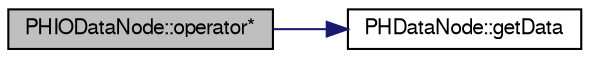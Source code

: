 digraph "PHIODataNode::operator*"
{
  bgcolor="transparent";
  edge [fontname="FreeSans",fontsize="10",labelfontname="FreeSans",labelfontsize="10"];
  node [fontname="FreeSans",fontsize="10",shape=record];
  rankdir="LR";
  Node1 [label="PHIODataNode::operator*",height=0.2,width=0.4,color="black", fillcolor="grey75", style="filled" fontcolor="black"];
  Node1 -> Node2 [color="midnightblue",fontsize="10",style="solid",fontname="FreeSans"];
  Node2 [label="PHDataNode::getData",height=0.2,width=0.4,color="black",URL="$d1/d3e/classPHDataNode.html#a1f3b856fd3ce165047be8aa97f4ab9f3"];
}
